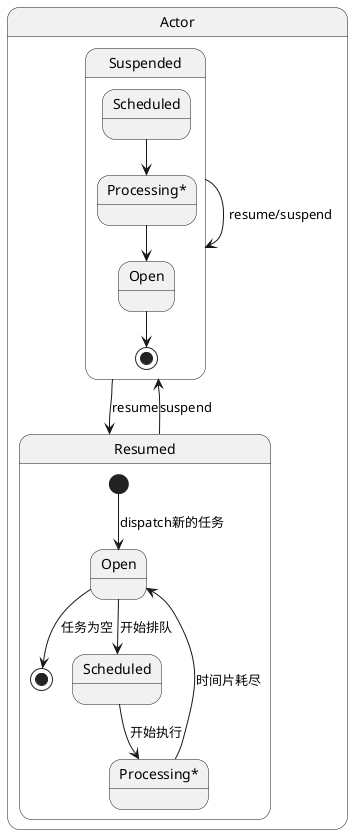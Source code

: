 @startuml

state Actor {

  Suspended --> Resumed : resume
  Resumed --> Suspended : suspend
  Suspended --> Suspended : resume/suspend

  state Resumed {
    [*] --> Open : dispatch新的任务
    Open --> [*] : 任务为空
    Open --> Scheduled : 开始排队
    state "Processing*" as Processing
    Scheduled --> Processing : 开始执行
    Processing --> Open : 时间片耗尽
  }

  state Suspended {
    state "Scheduled" as Scheduled1
    state "Open" as Open1
    state "Processing*" as Processing1
    Scheduled1 --> Processing1
    Processing1 --> Open1
    Open1 --> [*]
  }
}


@enduml